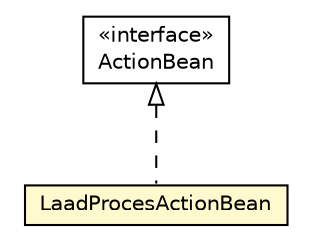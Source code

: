 #!/usr/local/bin/dot
#
# Class diagram 
# Generated by UMLGraph version R5_6-24-gf6e263 (http://www.umlgraph.org/)
#

digraph G {
	edge [fontname="Helvetica",fontsize=10,labelfontname="Helvetica",labelfontsize=10];
	node [fontname="Helvetica",fontsize=10,shape=plaintext];
	nodesep=0.25;
	ranksep=0.5;
	// nl.b3p.brmo.service.stripes.LaadProcesActionBean
	c1423 [label=<<table title="nl.b3p.brmo.service.stripes.LaadProcesActionBean" border="0" cellborder="1" cellspacing="0" cellpadding="2" port="p" bgcolor="lemonChiffon" href="./LaadProcesActionBean.html">
		<tr><td><table border="0" cellspacing="0" cellpadding="1">
<tr><td align="center" balign="center"> LaadProcesActionBean </td></tr>
		</table></td></tr>
		</table>>, URL="./LaadProcesActionBean.html", fontname="Helvetica", fontcolor="black", fontsize=10.0];
	//nl.b3p.brmo.service.stripes.LaadProcesActionBean implements net.sourceforge.stripes.action.ActionBean
	c1457:p -> c1423:p [dir=back,arrowtail=empty,style=dashed];
	// net.sourceforge.stripes.action.ActionBean
	c1457 [label=<<table title="net.sourceforge.stripes.action.ActionBean" border="0" cellborder="1" cellspacing="0" cellpadding="2" port="p">
		<tr><td><table border="0" cellspacing="0" cellpadding="1">
<tr><td align="center" balign="center"> &#171;interface&#187; </td></tr>
<tr><td align="center" balign="center"> ActionBean </td></tr>
		</table></td></tr>
		</table>>, URL="null", fontname="Helvetica", fontcolor="black", fontsize=10.0];
}

